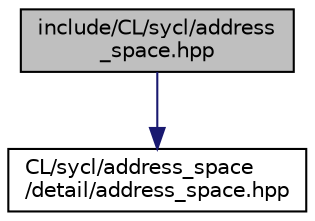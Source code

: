 digraph "include/CL/sycl/address_space.hpp"
{
 // INTERACTIVE_SVG=YES
  bgcolor="transparent";
  edge [fontname="Helvetica",fontsize="10",labelfontname="Helvetica",labelfontsize="10"];
  node [fontname="Helvetica",fontsize="10",shape=record];
  Node1 [label="include/CL/sycl/address\l_space.hpp",height=0.2,width=0.4,color="black", fillcolor="grey75", style="filled", fontcolor="black"];
  Node1 -> Node2 [color="midnightblue",fontsize="10",style="solid",fontname="Helvetica"];
  Node2 [label="CL/sycl/address_space\l/detail/address_space.hpp",height=0.2,width=0.4,color="black",URL="$address__space_2detail_2address__space_8hpp.html",tooltip="Implement OpenCL address spaces in SYCL with C++-style. "];
}
